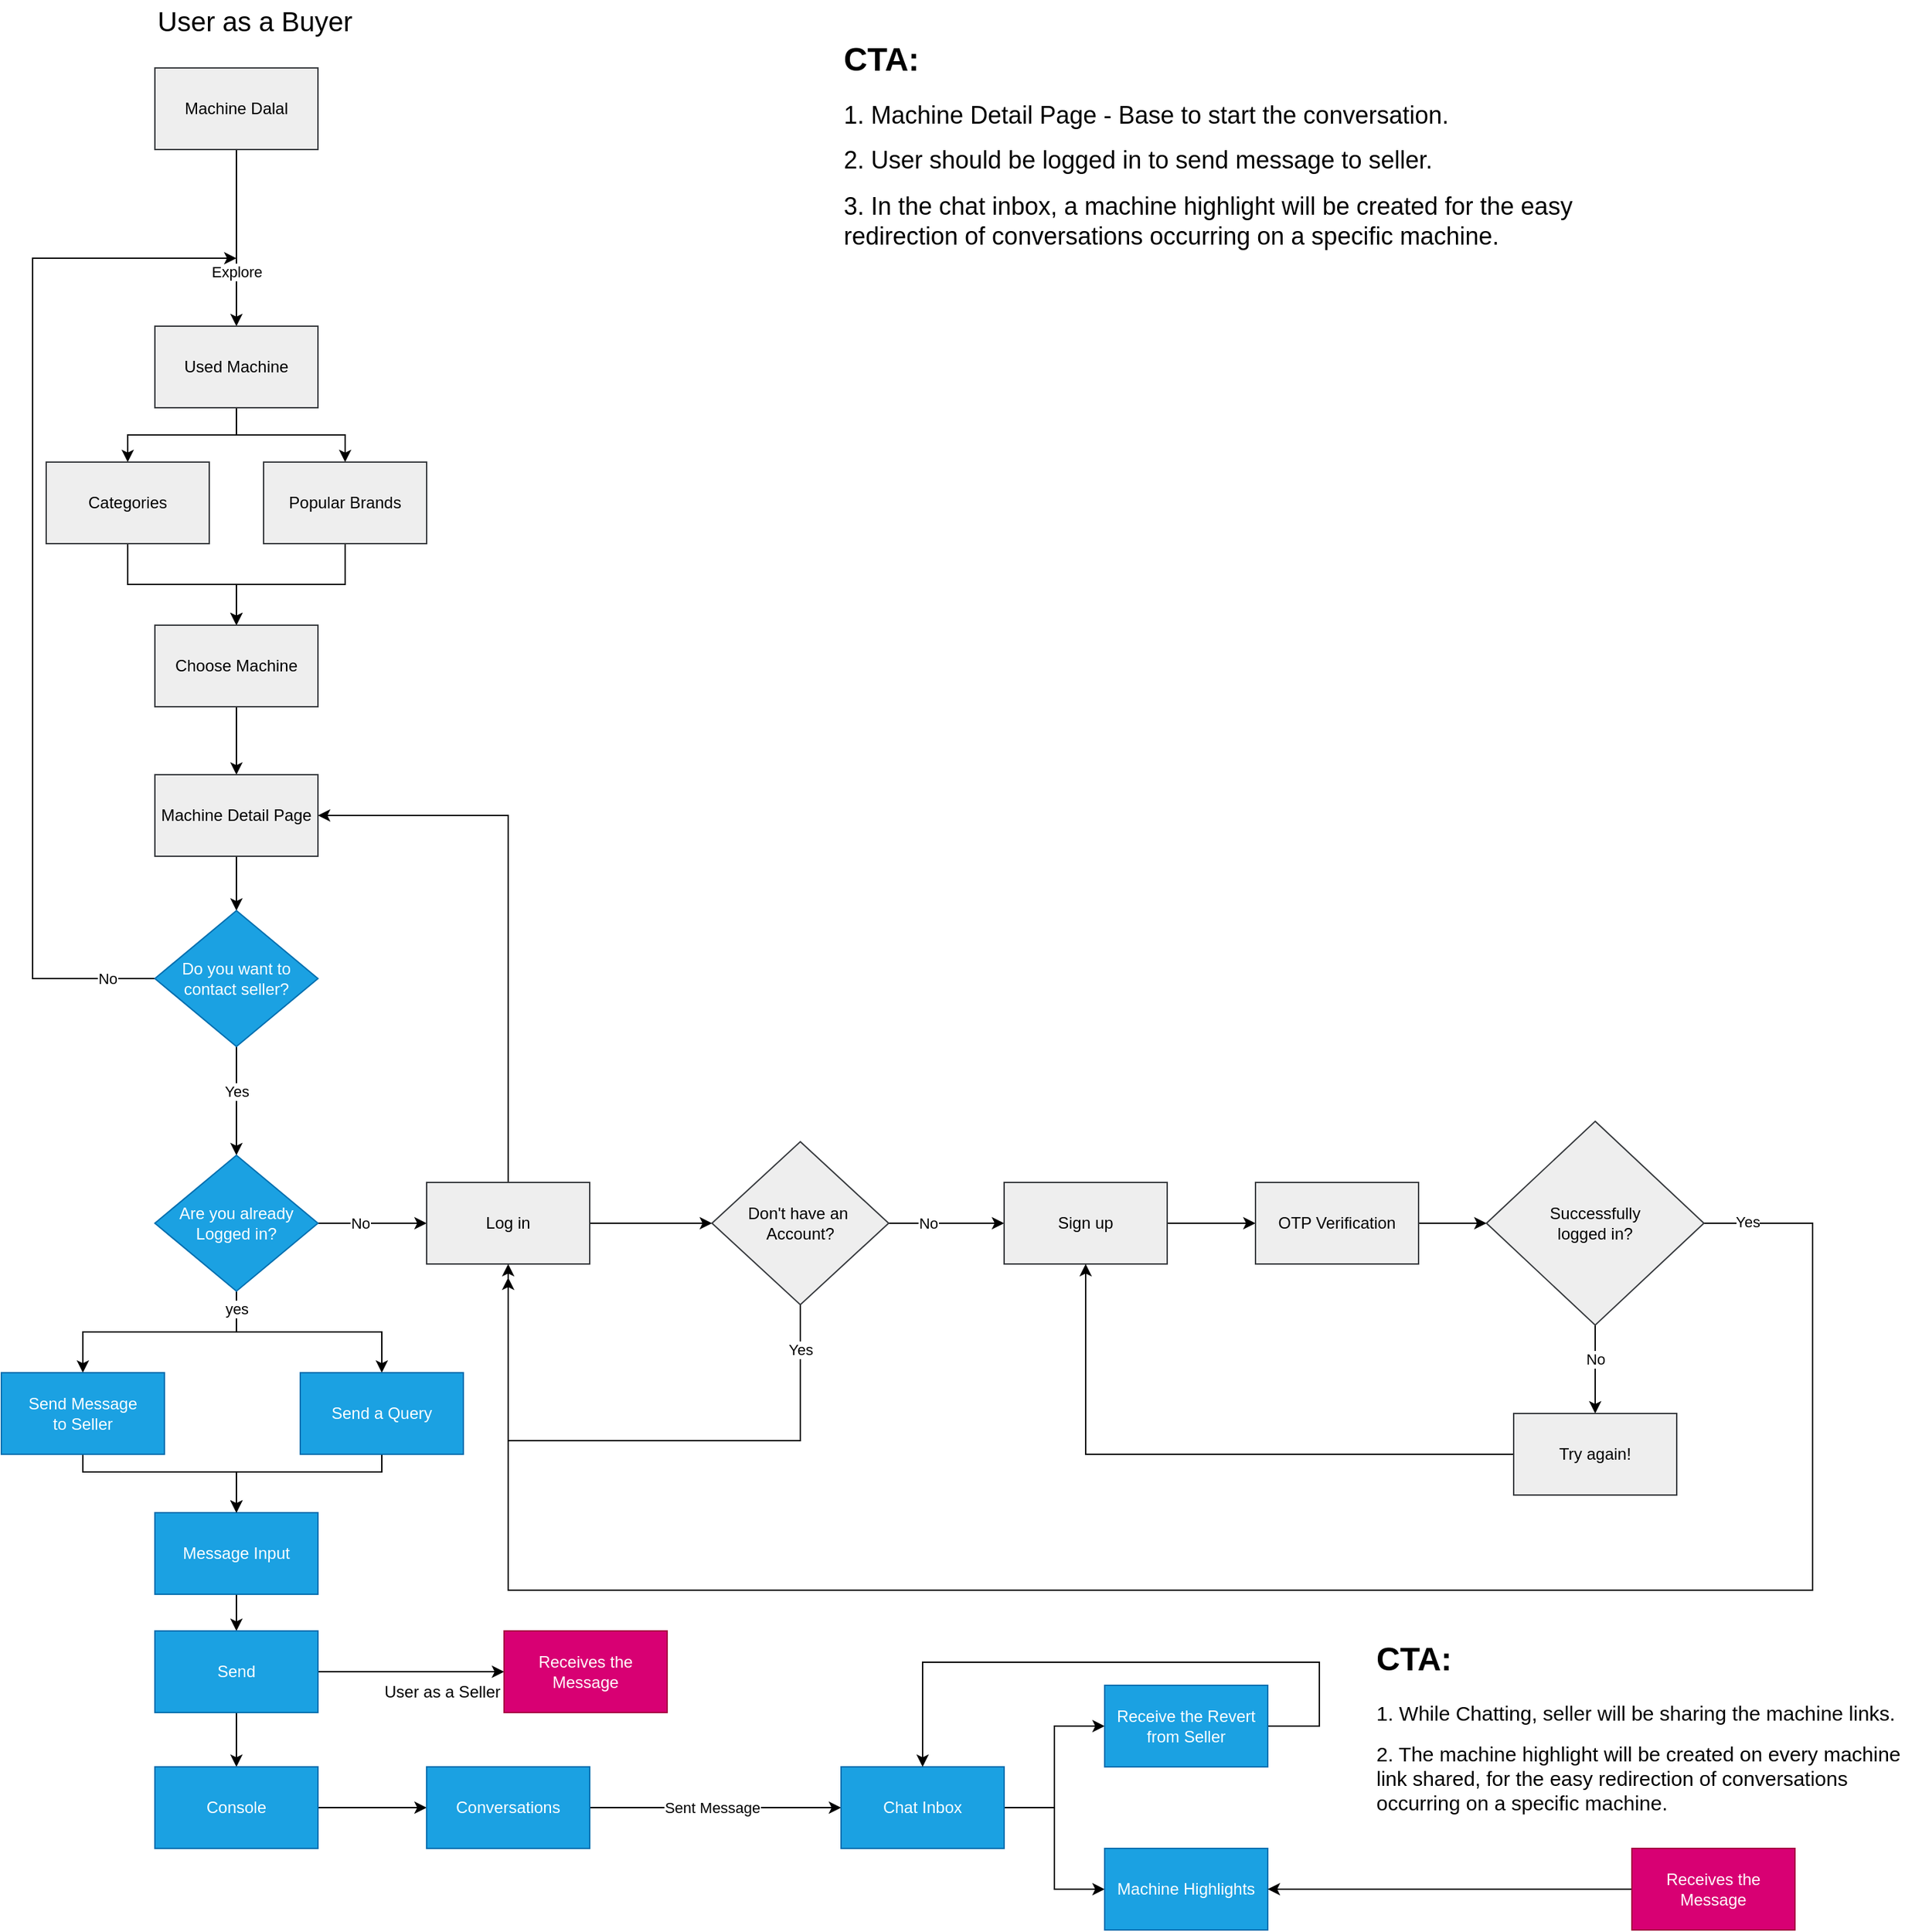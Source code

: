 <mxfile version="26.0.7" pages="2">
  <diagram id="7LfnYc7I17w8YgY3KJMP" name="Buyer">
    <mxGraphModel dx="5193" dy="3527" grid="1" gridSize="10" guides="1" tooltips="1" connect="1" arrows="1" fold="1" page="1" pageScale="1" pageWidth="2336" pageHeight="1654" math="0" shadow="0">
      <root>
        <mxCell id="0" />
        <mxCell id="1" parent="0" />
        <mxCell id="mUFtQo3xhBooaIzGCpHX-1" value="" style="edgeStyle=orthogonalEdgeStyle;rounded=0;orthogonalLoop=1;jettySize=auto;html=1;" parent="1" source="mUFtQo3xhBooaIzGCpHX-3" target="mUFtQo3xhBooaIzGCpHX-7" edge="1">
          <mxGeometry relative="1" as="geometry">
            <mxPoint x="563" y="317" as="targetPoint" />
          </mxGeometry>
        </mxCell>
        <mxCell id="mUFtQo3xhBooaIzGCpHX-2" value="Explore" style="edgeLabel;html=1;align=center;verticalAlign=middle;resizable=0;points=[];" parent="mUFtQo3xhBooaIzGCpHX-1" vertex="1" connectable="0">
          <mxGeometry x="0.504" relative="1" as="geometry">
            <mxPoint y="-8" as="offset" />
          </mxGeometry>
        </mxCell>
        <mxCell id="mUFtQo3xhBooaIzGCpHX-3" value="Machine Dalal" style="rounded=0;whiteSpace=wrap;html=1;fillColor=#eeeeee;strokeColor=#36393d;" parent="1" vertex="1">
          <mxGeometry x="503" y="227" width="120" height="60" as="geometry" />
        </mxCell>
        <mxCell id="mUFtQo3xhBooaIzGCpHX-4" value="&lt;font style=&quot;font-size: 20px;&quot;&gt;User as a Buyer&lt;/font&gt;" style="text;html=1;align=left;verticalAlign=middle;whiteSpace=wrap;rounded=0;" parent="1" vertex="1">
          <mxGeometry x="503" y="177" width="167" height="30" as="geometry" />
        </mxCell>
        <mxCell id="mUFtQo3xhBooaIzGCpHX-5" value="" style="edgeStyle=orthogonalEdgeStyle;rounded=0;orthogonalLoop=1;jettySize=auto;html=1;" parent="1" source="mUFtQo3xhBooaIzGCpHX-7" target="mUFtQo3xhBooaIzGCpHX-9" edge="1">
          <mxGeometry relative="1" as="geometry" />
        </mxCell>
        <mxCell id="mUFtQo3xhBooaIzGCpHX-6" value="" style="edgeStyle=orthogonalEdgeStyle;rounded=0;orthogonalLoop=1;jettySize=auto;html=1;" parent="1" source="mUFtQo3xhBooaIzGCpHX-7" target="mUFtQo3xhBooaIzGCpHX-11" edge="1">
          <mxGeometry relative="1" as="geometry" />
        </mxCell>
        <mxCell id="mUFtQo3xhBooaIzGCpHX-7" value="Used Machine" style="rounded=0;whiteSpace=wrap;html=1;fillColor=#eeeeee;strokeColor=#36393d;" parent="1" vertex="1">
          <mxGeometry x="503" y="417" width="120" height="60" as="geometry" />
        </mxCell>
        <mxCell id="mUFtQo3xhBooaIzGCpHX-8" value="" style="edgeStyle=orthogonalEdgeStyle;rounded=0;orthogonalLoop=1;jettySize=auto;html=1;" parent="1" source="mUFtQo3xhBooaIzGCpHX-9" target="mUFtQo3xhBooaIzGCpHX-13" edge="1">
          <mxGeometry relative="1" as="geometry" />
        </mxCell>
        <mxCell id="mUFtQo3xhBooaIzGCpHX-9" value="Categories" style="rounded=0;whiteSpace=wrap;html=1;fillColor=#eeeeee;strokeColor=#36393d;" parent="1" vertex="1">
          <mxGeometry x="423" y="517" width="120" height="60" as="geometry" />
        </mxCell>
        <mxCell id="mUFtQo3xhBooaIzGCpHX-10" style="edgeStyle=orthogonalEdgeStyle;rounded=0;orthogonalLoop=1;jettySize=auto;html=1;entryX=0.5;entryY=0;entryDx=0;entryDy=0;" parent="1" source="mUFtQo3xhBooaIzGCpHX-11" target="mUFtQo3xhBooaIzGCpHX-13" edge="1">
          <mxGeometry relative="1" as="geometry" />
        </mxCell>
        <mxCell id="mUFtQo3xhBooaIzGCpHX-11" value="Popular Brands" style="rounded=0;whiteSpace=wrap;html=1;fillColor=#eeeeee;strokeColor=#36393d;" parent="1" vertex="1">
          <mxGeometry x="583" y="517" width="120" height="60" as="geometry" />
        </mxCell>
        <mxCell id="mUFtQo3xhBooaIzGCpHX-12" value="" style="edgeStyle=orthogonalEdgeStyle;rounded=0;orthogonalLoop=1;jettySize=auto;html=1;" parent="1" source="mUFtQo3xhBooaIzGCpHX-13" target="mUFtQo3xhBooaIzGCpHX-15" edge="1">
          <mxGeometry relative="1" as="geometry" />
        </mxCell>
        <mxCell id="mUFtQo3xhBooaIzGCpHX-13" value="Choose Machine" style="rounded=0;whiteSpace=wrap;html=1;fillColor=#eeeeee;strokeColor=#36393d;" parent="1" vertex="1">
          <mxGeometry x="503" y="637" width="120" height="60" as="geometry" />
        </mxCell>
        <mxCell id="mUFtQo3xhBooaIzGCpHX-14" value="" style="edgeStyle=orthogonalEdgeStyle;rounded=0;orthogonalLoop=1;jettySize=auto;html=1;" parent="1" source="mUFtQo3xhBooaIzGCpHX-15" target="mUFtQo3xhBooaIzGCpHX-20" edge="1">
          <mxGeometry relative="1" as="geometry" />
        </mxCell>
        <mxCell id="mUFtQo3xhBooaIzGCpHX-15" value="Machine Detail Page" style="rounded=0;whiteSpace=wrap;html=1;fillColor=#eeeeee;strokeColor=#36393d;" parent="1" vertex="1">
          <mxGeometry x="503" y="747" width="120" height="60" as="geometry" />
        </mxCell>
        <mxCell id="mUFtQo3xhBooaIzGCpHX-16" value="" style="edgeStyle=orthogonalEdgeStyle;rounded=0;orthogonalLoop=1;jettySize=auto;html=1;" parent="1" source="mUFtQo3xhBooaIzGCpHX-20" target="mUFtQo3xhBooaIzGCpHX-26" edge="1">
          <mxGeometry relative="1" as="geometry" />
        </mxCell>
        <mxCell id="mUFtQo3xhBooaIzGCpHX-17" value="Yes" style="edgeLabel;html=1;align=center;verticalAlign=middle;resizable=0;points=[];" parent="mUFtQo3xhBooaIzGCpHX-16" vertex="1" connectable="0">
          <mxGeometry x="-0.182" relative="1" as="geometry">
            <mxPoint as="offset" />
          </mxGeometry>
        </mxCell>
        <mxCell id="mUFtQo3xhBooaIzGCpHX-18" style="edgeStyle=orthogonalEdgeStyle;rounded=0;orthogonalLoop=1;jettySize=auto;html=1;" parent="1" source="mUFtQo3xhBooaIzGCpHX-20" edge="1">
          <mxGeometry relative="1" as="geometry">
            <mxPoint x="563" y="367" as="targetPoint" />
            <Array as="points">
              <mxPoint x="413" y="897" />
              <mxPoint x="413" y="367" />
            </Array>
          </mxGeometry>
        </mxCell>
        <mxCell id="mUFtQo3xhBooaIzGCpHX-19" value="No" style="edgeLabel;html=1;align=center;verticalAlign=middle;resizable=0;points=[];" parent="mUFtQo3xhBooaIzGCpHX-18" vertex="1" connectable="0">
          <mxGeometry x="-0.909" relative="1" as="geometry">
            <mxPoint as="offset" />
          </mxGeometry>
        </mxCell>
        <mxCell id="mUFtQo3xhBooaIzGCpHX-20" value="Do you want to contact seller?" style="rhombus;whiteSpace=wrap;html=1;rounded=0;fillColor=#1ba1e2;strokeColor=#006EAF;fontColor=#ffffff;" parent="1" vertex="1">
          <mxGeometry x="503" y="847" width="120" height="100" as="geometry" />
        </mxCell>
        <mxCell id="mUFtQo3xhBooaIzGCpHX-21" value="" style="edgeStyle=orthogonalEdgeStyle;rounded=0;orthogonalLoop=1;jettySize=auto;html=1;" parent="1" source="mUFtQo3xhBooaIzGCpHX-26" target="mUFtQo3xhBooaIzGCpHX-28" edge="1">
          <mxGeometry relative="1" as="geometry" />
        </mxCell>
        <mxCell id="mUFtQo3xhBooaIzGCpHX-22" value="" style="edgeStyle=orthogonalEdgeStyle;rounded=0;orthogonalLoop=1;jettySize=auto;html=1;" parent="1" source="mUFtQo3xhBooaIzGCpHX-26" target="mUFtQo3xhBooaIzGCpHX-38" edge="1">
          <mxGeometry relative="1" as="geometry" />
        </mxCell>
        <mxCell id="mUFtQo3xhBooaIzGCpHX-23" value="No" style="edgeLabel;html=1;align=center;verticalAlign=middle;resizable=0;points=[];" parent="mUFtQo3xhBooaIzGCpHX-22" vertex="1" connectable="0">
          <mxGeometry x="-0.226" y="-1" relative="1" as="geometry">
            <mxPoint y="-1" as="offset" />
          </mxGeometry>
        </mxCell>
        <mxCell id="mUFtQo3xhBooaIzGCpHX-24" value="" style="edgeStyle=orthogonalEdgeStyle;rounded=0;orthogonalLoop=1;jettySize=auto;html=1;" parent="1" source="mUFtQo3xhBooaIzGCpHX-26" target="mUFtQo3xhBooaIzGCpHX-68" edge="1">
          <mxGeometry relative="1" as="geometry" />
        </mxCell>
        <mxCell id="mUFtQo3xhBooaIzGCpHX-25" value="yes" style="edgeLabel;html=1;align=center;verticalAlign=middle;resizable=0;points=[];" parent="mUFtQo3xhBooaIzGCpHX-24" vertex="1" connectable="0">
          <mxGeometry x="-0.849" relative="1" as="geometry">
            <mxPoint as="offset" />
          </mxGeometry>
        </mxCell>
        <mxCell id="mUFtQo3xhBooaIzGCpHX-26" value="Are you already Logged in?" style="rhombus;whiteSpace=wrap;html=1;rounded=0;fillColor=#1ba1e2;fontColor=#ffffff;strokeColor=#006EAF;" parent="1" vertex="1">
          <mxGeometry x="503" y="1027" width="120" height="100" as="geometry" />
        </mxCell>
        <mxCell id="mUFtQo3xhBooaIzGCpHX-27" value="" style="edgeStyle=orthogonalEdgeStyle;rounded=0;orthogonalLoop=1;jettySize=auto;html=1;" parent="1" source="mUFtQo3xhBooaIzGCpHX-28" target="mUFtQo3xhBooaIzGCpHX-30" edge="1">
          <mxGeometry relative="1" as="geometry">
            <Array as="points">
              <mxPoint x="450" y="1260" />
              <mxPoint x="563" y="1260" />
            </Array>
          </mxGeometry>
        </mxCell>
        <mxCell id="mUFtQo3xhBooaIzGCpHX-28" value="Send Message &lt;br&gt;to Seller" style="whiteSpace=wrap;html=1;rounded=0;fillColor=#1ba1e2;fontColor=#ffffff;strokeColor=#006EAF;" parent="1" vertex="1">
          <mxGeometry x="390" y="1187" width="120" height="60" as="geometry" />
        </mxCell>
        <mxCell id="mUFtQo3xhBooaIzGCpHX-29" value="" style="edgeStyle=orthogonalEdgeStyle;rounded=0;orthogonalLoop=1;jettySize=auto;html=1;" parent="1" source="mUFtQo3xhBooaIzGCpHX-30" target="mUFtQo3xhBooaIzGCpHX-33" edge="1">
          <mxGeometry relative="1" as="geometry" />
        </mxCell>
        <mxCell id="mUFtQo3xhBooaIzGCpHX-30" value="Message Input" style="whiteSpace=wrap;html=1;rounded=0;fillColor=#1ba1e2;fontColor=#ffffff;strokeColor=#006EAF;" parent="1" vertex="1">
          <mxGeometry x="503" y="1290" width="120" height="60" as="geometry" />
        </mxCell>
        <mxCell id="mUFtQo3xhBooaIzGCpHX-31" value="" style="edgeStyle=orthogonalEdgeStyle;rounded=0;orthogonalLoop=1;jettySize=auto;html=1;" parent="1" source="mUFtQo3xhBooaIzGCpHX-33" target="mUFtQo3xhBooaIzGCpHX-34" edge="1">
          <mxGeometry relative="1" as="geometry" />
        </mxCell>
        <mxCell id="mUFtQo3xhBooaIzGCpHX-32" value="" style="edgeStyle=orthogonalEdgeStyle;rounded=0;orthogonalLoop=1;jettySize=auto;html=1;" parent="1" source="mUFtQo3xhBooaIzGCpHX-33" target="mUFtQo3xhBooaIzGCpHX-57" edge="1">
          <mxGeometry relative="1" as="geometry" />
        </mxCell>
        <mxCell id="mUFtQo3xhBooaIzGCpHX-33" value="Send" style="whiteSpace=wrap;html=1;rounded=0;fillColor=#1ba1e2;fontColor=#ffffff;strokeColor=#006EAF;" parent="1" vertex="1">
          <mxGeometry x="503" y="1377" width="120" height="60" as="geometry" />
        </mxCell>
        <mxCell id="mUFtQo3xhBooaIzGCpHX-34" value="Receives the Message" style="whiteSpace=wrap;html=1;rounded=0;fillColor=#d80073;fontColor=#ffffff;strokeColor=#A50040;" parent="1" vertex="1">
          <mxGeometry x="760" y="1377" width="120" height="60" as="geometry" />
        </mxCell>
        <mxCell id="mUFtQo3xhBooaIzGCpHX-35" value="User as a Seller" style="text;html=1;align=left;verticalAlign=middle;whiteSpace=wrap;rounded=0;" parent="1" vertex="1">
          <mxGeometry x="670" y="1407" width="100" height="30" as="geometry" />
        </mxCell>
        <mxCell id="mUFtQo3xhBooaIzGCpHX-36" value="" style="edgeStyle=orthogonalEdgeStyle;rounded=0;orthogonalLoop=1;jettySize=auto;html=1;" parent="1" source="mUFtQo3xhBooaIzGCpHX-38" target="mUFtQo3xhBooaIzGCpHX-43" edge="1">
          <mxGeometry relative="1" as="geometry" />
        </mxCell>
        <mxCell id="mUFtQo3xhBooaIzGCpHX-37" style="edgeStyle=orthogonalEdgeStyle;rounded=0;orthogonalLoop=1;jettySize=auto;html=1;entryX=1;entryY=0.5;entryDx=0;entryDy=0;" parent="1" source="mUFtQo3xhBooaIzGCpHX-38" target="mUFtQo3xhBooaIzGCpHX-15" edge="1">
          <mxGeometry relative="1" as="geometry">
            <Array as="points">
              <mxPoint x="763" y="777" />
            </Array>
          </mxGeometry>
        </mxCell>
        <mxCell id="mUFtQo3xhBooaIzGCpHX-38" value="Log in" style="whiteSpace=wrap;html=1;fillColor=#eeeeee;strokeColor=#36393d;rounded=0;" parent="1" vertex="1">
          <mxGeometry x="703" y="1047" width="120" height="60" as="geometry" />
        </mxCell>
        <mxCell id="mUFtQo3xhBooaIzGCpHX-39" style="edgeStyle=orthogonalEdgeStyle;rounded=0;orthogonalLoop=1;jettySize=auto;html=1;" parent="1" source="mUFtQo3xhBooaIzGCpHX-43" edge="1">
          <mxGeometry relative="1" as="geometry">
            <mxPoint x="763" y="1117" as="targetPoint" />
            <Array as="points">
              <mxPoint x="978" y="1237" />
              <mxPoint x="763" y="1237" />
            </Array>
          </mxGeometry>
        </mxCell>
        <mxCell id="mUFtQo3xhBooaIzGCpHX-40" value="Yes" style="edgeLabel;html=1;align=center;verticalAlign=middle;resizable=0;points=[];" parent="mUFtQo3xhBooaIzGCpHX-39" vertex="1" connectable="0">
          <mxGeometry x="-0.85" relative="1" as="geometry">
            <mxPoint as="offset" />
          </mxGeometry>
        </mxCell>
        <mxCell id="mUFtQo3xhBooaIzGCpHX-41" value="" style="edgeStyle=orthogonalEdgeStyle;rounded=0;orthogonalLoop=1;jettySize=auto;html=1;" parent="1" source="mUFtQo3xhBooaIzGCpHX-43" target="mUFtQo3xhBooaIzGCpHX-45" edge="1">
          <mxGeometry relative="1" as="geometry" />
        </mxCell>
        <mxCell id="mUFtQo3xhBooaIzGCpHX-42" value="No" style="edgeLabel;html=1;align=center;verticalAlign=middle;resizable=0;points=[];" parent="mUFtQo3xhBooaIzGCpHX-41" vertex="1" connectable="0">
          <mxGeometry x="-0.318" relative="1" as="geometry">
            <mxPoint as="offset" />
          </mxGeometry>
        </mxCell>
        <mxCell id="mUFtQo3xhBooaIzGCpHX-43" value="Don&#39;t have an&amp;nbsp;&lt;br&gt;Account?" style="rhombus;whiteSpace=wrap;html=1;fillColor=#eeeeee;strokeColor=#36393d;rounded=0;" parent="1" vertex="1">
          <mxGeometry x="913" y="1017" width="130" height="120" as="geometry" />
        </mxCell>
        <mxCell id="mUFtQo3xhBooaIzGCpHX-44" value="" style="edgeStyle=orthogonalEdgeStyle;rounded=0;orthogonalLoop=1;jettySize=auto;html=1;" parent="1" source="mUFtQo3xhBooaIzGCpHX-45" target="mUFtQo3xhBooaIzGCpHX-47" edge="1">
          <mxGeometry relative="1" as="geometry" />
        </mxCell>
        <mxCell id="mUFtQo3xhBooaIzGCpHX-45" value="Sign up" style="whiteSpace=wrap;html=1;fillColor=#eeeeee;strokeColor=#36393d;rounded=0;" parent="1" vertex="1">
          <mxGeometry x="1128" y="1047" width="120" height="60" as="geometry" />
        </mxCell>
        <mxCell id="mUFtQo3xhBooaIzGCpHX-46" value="" style="edgeStyle=orthogonalEdgeStyle;rounded=0;orthogonalLoop=1;jettySize=auto;html=1;" parent="1" source="mUFtQo3xhBooaIzGCpHX-47" target="mUFtQo3xhBooaIzGCpHX-52" edge="1">
          <mxGeometry relative="1" as="geometry" />
        </mxCell>
        <mxCell id="mUFtQo3xhBooaIzGCpHX-47" value="OTP Verification" style="whiteSpace=wrap;html=1;fillColor=#eeeeee;strokeColor=#36393d;rounded=0;" parent="1" vertex="1">
          <mxGeometry x="1313" y="1047" width="120" height="60" as="geometry" />
        </mxCell>
        <mxCell id="mUFtQo3xhBooaIzGCpHX-48" value="" style="edgeStyle=orthogonalEdgeStyle;rounded=0;orthogonalLoop=1;jettySize=auto;html=1;entryX=0.5;entryY=1;entryDx=0;entryDy=0;" parent="1" source="mUFtQo3xhBooaIzGCpHX-52" target="mUFtQo3xhBooaIzGCpHX-38" edge="1">
          <mxGeometry relative="1" as="geometry">
            <mxPoint x="1743" y="1077" as="targetPoint" />
            <Array as="points">
              <mxPoint x="1723" y="1077" />
              <mxPoint x="1723" y="1347" />
              <mxPoint x="763" y="1347" />
            </Array>
          </mxGeometry>
        </mxCell>
        <mxCell id="mUFtQo3xhBooaIzGCpHX-49" value="Yes" style="edgeLabel;html=1;align=center;verticalAlign=middle;resizable=0;points=[];" parent="mUFtQo3xhBooaIzGCpHX-48" vertex="1" connectable="0">
          <mxGeometry x="-0.959" y="1" relative="1" as="geometry">
            <mxPoint as="offset" />
          </mxGeometry>
        </mxCell>
        <mxCell id="mUFtQo3xhBooaIzGCpHX-50" value="" style="edgeStyle=orthogonalEdgeStyle;rounded=0;orthogonalLoop=1;jettySize=auto;html=1;" parent="1" source="mUFtQo3xhBooaIzGCpHX-52" target="mUFtQo3xhBooaIzGCpHX-54" edge="1">
          <mxGeometry relative="1" as="geometry" />
        </mxCell>
        <mxCell id="mUFtQo3xhBooaIzGCpHX-51" value="No" style="edgeLabel;html=1;align=center;verticalAlign=middle;resizable=0;points=[];" parent="mUFtQo3xhBooaIzGCpHX-50" vertex="1" connectable="0">
          <mxGeometry x="-0.446" y="1" relative="1" as="geometry">
            <mxPoint x="-1" y="7" as="offset" />
          </mxGeometry>
        </mxCell>
        <mxCell id="mUFtQo3xhBooaIzGCpHX-52" value="Successfully&lt;br&gt;logged in?" style="rhombus;whiteSpace=wrap;html=1;fillColor=#eeeeee;strokeColor=#36393d;rounded=0;" parent="1" vertex="1">
          <mxGeometry x="1483" y="1002" width="160" height="150" as="geometry" />
        </mxCell>
        <mxCell id="mUFtQo3xhBooaIzGCpHX-53" style="edgeStyle=orthogonalEdgeStyle;rounded=0;orthogonalLoop=1;jettySize=auto;html=1;entryX=0.5;entryY=1;entryDx=0;entryDy=0;" parent="1" source="mUFtQo3xhBooaIzGCpHX-54" target="mUFtQo3xhBooaIzGCpHX-45" edge="1">
          <mxGeometry relative="1" as="geometry" />
        </mxCell>
        <mxCell id="mUFtQo3xhBooaIzGCpHX-54" value="Try again!" style="whiteSpace=wrap;html=1;fillColor=#eeeeee;strokeColor=#36393d;rounded=0;" parent="1" vertex="1">
          <mxGeometry x="1503" y="1217" width="120" height="60" as="geometry" />
        </mxCell>
        <mxCell id="mUFtQo3xhBooaIzGCpHX-55" value="&lt;h1 style=&quot;margin-top: 0px;&quot;&gt;CTA:&lt;/h1&gt;&lt;p&gt;&lt;font style=&quot;font-size: 18px;&quot;&gt;1. Machine Detail Page - Base to start the conversation.&lt;/font&gt;&lt;/p&gt;&lt;p&gt;&lt;font style=&quot;font-size: 18px;&quot;&gt;2. User should be logged in to send message to seller.&lt;/font&gt;&lt;/p&gt;&lt;p&gt;&lt;font style=&quot;font-size: 18px;&quot;&gt;3. In the chat inbox, a machine highlight will be created for the easy redirection of conversations occurring on a specific machine.&lt;/font&gt;&lt;/p&gt;&lt;p&gt;&lt;font style=&quot;font-size: 18px;&quot;&gt;&lt;br&gt;&lt;/font&gt;&lt;/p&gt;" style="text;html=1;whiteSpace=wrap;overflow=hidden;rounded=0;" parent="1" vertex="1">
          <mxGeometry x="1008" y="200" width="589" height="183" as="geometry" />
        </mxCell>
        <mxCell id="mUFtQo3xhBooaIzGCpHX-56" value="" style="edgeStyle=orthogonalEdgeStyle;rounded=0;orthogonalLoop=1;jettySize=auto;html=1;" parent="1" source="mUFtQo3xhBooaIzGCpHX-57" target="mUFtQo3xhBooaIzGCpHX-60" edge="1">
          <mxGeometry relative="1" as="geometry" />
        </mxCell>
        <mxCell id="mUFtQo3xhBooaIzGCpHX-57" value="Console" style="whiteSpace=wrap;html=1;rounded=0;fillColor=#1ba1e2;fontColor=#ffffff;strokeColor=#006EAF;" parent="1" vertex="1">
          <mxGeometry x="503" y="1477" width="120" height="60" as="geometry" />
        </mxCell>
        <mxCell id="mUFtQo3xhBooaIzGCpHX-58" value="" style="edgeStyle=orthogonalEdgeStyle;rounded=0;orthogonalLoop=1;jettySize=auto;html=1;" parent="1" source="mUFtQo3xhBooaIzGCpHX-60" target="mUFtQo3xhBooaIzGCpHX-63" edge="1">
          <mxGeometry relative="1" as="geometry" />
        </mxCell>
        <mxCell id="mUFtQo3xhBooaIzGCpHX-59" value="Sent Message" style="edgeLabel;html=1;align=center;verticalAlign=middle;resizable=0;points=[];" parent="mUFtQo3xhBooaIzGCpHX-58" vertex="1" connectable="0">
          <mxGeometry x="0.165" y="-1" relative="1" as="geometry">
            <mxPoint x="-18" y="-1" as="offset" />
          </mxGeometry>
        </mxCell>
        <mxCell id="mUFtQo3xhBooaIzGCpHX-60" value="Conversations" style="whiteSpace=wrap;html=1;rounded=0;fillColor=#1ba1e2;fontColor=#ffffff;strokeColor=#006EAF;" parent="1" vertex="1">
          <mxGeometry x="703" y="1477" width="120" height="60" as="geometry" />
        </mxCell>
        <mxCell id="mUFtQo3xhBooaIzGCpHX-61" value="" style="edgeStyle=orthogonalEdgeStyle;rounded=0;orthogonalLoop=1;jettySize=auto;html=1;" parent="1" source="mUFtQo3xhBooaIzGCpHX-63" target="mUFtQo3xhBooaIzGCpHX-65" edge="1">
          <mxGeometry relative="1" as="geometry" />
        </mxCell>
        <mxCell id="mUFtQo3xhBooaIzGCpHX-62" value="" style="edgeStyle=orthogonalEdgeStyle;rounded=0;orthogonalLoop=1;jettySize=auto;html=1;" parent="1" source="mUFtQo3xhBooaIzGCpHX-63" target="mUFtQo3xhBooaIzGCpHX-66" edge="1">
          <mxGeometry relative="1" as="geometry" />
        </mxCell>
        <mxCell id="mUFtQo3xhBooaIzGCpHX-63" value="Chat Inbox" style="whiteSpace=wrap;html=1;rounded=0;fillColor=#1ba1e2;fontColor=#ffffff;strokeColor=#006EAF;" parent="1" vertex="1">
          <mxGeometry x="1008" y="1477" width="120" height="60" as="geometry" />
        </mxCell>
        <mxCell id="mUFtQo3xhBooaIzGCpHX-64" style="edgeStyle=orthogonalEdgeStyle;rounded=0;orthogonalLoop=1;jettySize=auto;html=1;entryX=0.5;entryY=0;entryDx=0;entryDy=0;" parent="1" source="mUFtQo3xhBooaIzGCpHX-65" target="mUFtQo3xhBooaIzGCpHX-63" edge="1">
          <mxGeometry relative="1" as="geometry">
            <Array as="points">
              <mxPoint x="1360" y="1447" />
              <mxPoint x="1360" y="1400" />
              <mxPoint x="1068" y="1400" />
            </Array>
          </mxGeometry>
        </mxCell>
        <mxCell id="mUFtQo3xhBooaIzGCpHX-65" value="Receive the Revert from Seller" style="whiteSpace=wrap;html=1;rounded=0;fillColor=#1ba1e2;fontColor=#ffffff;strokeColor=#006EAF;" parent="1" vertex="1">
          <mxGeometry x="1202" y="1417" width="120" height="60" as="geometry" />
        </mxCell>
        <mxCell id="mUFtQo3xhBooaIzGCpHX-66" value="Machine Highlights" style="whiteSpace=wrap;html=1;rounded=0;fillColor=#1ba1e2;fontColor=#ffffff;strokeColor=#006EAF;" parent="1" vertex="1">
          <mxGeometry x="1202" y="1537" width="120" height="60" as="geometry" />
        </mxCell>
        <mxCell id="mUFtQo3xhBooaIzGCpHX-67" style="edgeStyle=orthogonalEdgeStyle;rounded=0;orthogonalLoop=1;jettySize=auto;html=1;entryX=0.5;entryY=0;entryDx=0;entryDy=0;" parent="1" source="mUFtQo3xhBooaIzGCpHX-68" target="mUFtQo3xhBooaIzGCpHX-30" edge="1">
          <mxGeometry relative="1" as="geometry">
            <Array as="points">
              <mxPoint x="670" y="1260" />
              <mxPoint x="563" y="1260" />
            </Array>
          </mxGeometry>
        </mxCell>
        <mxCell id="mUFtQo3xhBooaIzGCpHX-68" value="Send a Query" style="whiteSpace=wrap;html=1;fillColor=#1ba1e2;strokeColor=#006EAF;fontColor=#ffffff;rounded=0;" parent="1" vertex="1">
          <mxGeometry x="610" y="1187" width="120" height="60" as="geometry" />
        </mxCell>
        <mxCell id="mUFtQo3xhBooaIzGCpHX-69" style="edgeStyle=orthogonalEdgeStyle;rounded=0;orthogonalLoop=1;jettySize=auto;html=1;entryX=1;entryY=0.5;entryDx=0;entryDy=0;" parent="1" source="mUFtQo3xhBooaIzGCpHX-70" target="mUFtQo3xhBooaIzGCpHX-66" edge="1">
          <mxGeometry relative="1" as="geometry">
            <Array as="points">
              <mxPoint x="1530" y="1567" />
            </Array>
          </mxGeometry>
        </mxCell>
        <mxCell id="mUFtQo3xhBooaIzGCpHX-70" value="Receives the Message" style="whiteSpace=wrap;html=1;rounded=0;fillColor=#d80073;fontColor=#ffffff;strokeColor=#A50040;" parent="1" vertex="1">
          <mxGeometry x="1590" y="1537" width="120" height="60" as="geometry" />
        </mxCell>
        <mxCell id="mUFtQo3xhBooaIzGCpHX-71" value="&lt;h1 style=&quot;margin-top: 0px;&quot;&gt;CTA:&lt;/h1&gt;&lt;p&gt;&lt;span style=&quot;background-color: transparent; color: light-dark(rgb(0, 0, 0), rgb(255, 255, 255));&quot;&gt;&lt;font style=&quot;font-size: 15px;&quot;&gt;1. While Chatting, seller will be sharing the machine links.&lt;/font&gt;&lt;/span&gt;&lt;/p&gt;&lt;p&gt;&lt;font style=&quot;font-size: 15px;&quot;&gt;&lt;span style=&quot;background-color: transparent; color: light-dark(rgb(0, 0, 0), rgb(255, 255, 255));&quot;&gt;2. The&amp;nbsp;&lt;/span&gt;&lt;span style=&quot;background-color: transparent; color: light-dark(rgb(0, 0, 0), rgb(255, 255, 255));&quot;&gt;machine highlight will be created on every machine link shared, for the easy redirection of conversations occurring on a specific machine.&lt;/span&gt;&lt;/font&gt;&lt;/p&gt;" style="text;html=1;whiteSpace=wrap;overflow=hidden;rounded=0;" parent="1" vertex="1">
          <mxGeometry x="1400" y="1377" width="390" height="143" as="geometry" />
        </mxCell>
      </root>
    </mxGraphModel>
  </diagram>
  <diagram name="Seller" id="VcVCJwZINSCBHUVSe04W">
    <mxGraphModel dx="1558" dy="1058" grid="1" gridSize="10" guides="1" tooltips="1" connect="1" arrows="1" fold="1" page="1" pageScale="1" pageWidth="2336" pageHeight="1654" math="0" shadow="0">
      <root>
        <mxCell id="0" />
        <mxCell id="1" parent="0" />
        <mxCell id="jAXef5rCw5GvEdmf721y-1" value="Receives the Message" style="whiteSpace=wrap;html=1;rounded=0;fillColor=#d80073;fontColor=#ffffff;strokeColor=#A50040;" vertex="1" parent="1">
          <mxGeometry x="130" y="370" width="120" height="60" as="geometry" />
        </mxCell>
        <mxCell id="jAXef5rCw5GvEdmf721y-2" value="user as a seller" style="text;html=1;align=left;verticalAlign=middle;whiteSpace=wrap;rounded=0;" vertex="1" parent="1">
          <mxGeometry x="90" y="330" width="120" height="40" as="geometry" />
        </mxCell>
        <mxCell id="jAXef5rCw5GvEdmf721y-3" value="" style="edgeStyle=orthogonalEdgeStyle;rounded=0;orthogonalLoop=1;jettySize=auto;html=1;" edge="1" parent="1" source="jAXef5rCw5GvEdmf721y-5" target="jAXef5rCw5GvEdmf721y-7">
          <mxGeometry relative="1" as="geometry" />
        </mxCell>
        <mxCell id="jAXef5rCw5GvEdmf721y-4" value="" style="edgeStyle=orthogonalEdgeStyle;rounded=0;orthogonalLoop=1;jettySize=auto;html=1;" edge="1" parent="1" source="jAXef5rCw5GvEdmf721y-5" target="jAXef5rCw5GvEdmf721y-9">
          <mxGeometry relative="1" as="geometry" />
        </mxCell>
        <mxCell id="jAXef5rCw5GvEdmf721y-5" value="&lt;font style=&quot;font-size: 20px;&quot;&gt;Buyer&lt;/font&gt;" style="text;html=1;align=center;verticalAlign=middle;whiteSpace=wrap;rounded=0;" vertex="1" parent="1">
          <mxGeometry x="140" y="60" width="120" height="40" as="geometry" />
        </mxCell>
        <mxCell id="jAXef5rCw5GvEdmf721y-6" style="edgeStyle=orthogonalEdgeStyle;rounded=0;orthogonalLoop=1;jettySize=auto;html=1;entryX=0.5;entryY=0;entryDx=0;entryDy=0;" edge="1" parent="1" source="jAXef5rCw5GvEdmf721y-7" target="jAXef5rCw5GvEdmf721y-1">
          <mxGeometry relative="1" as="geometry">
            <Array as="points">
              <mxPoint x="100" y="280" />
              <mxPoint x="190" y="280" />
            </Array>
          </mxGeometry>
        </mxCell>
        <mxCell id="jAXef5rCw5GvEdmf721y-7" value="Have a Query?" style="whiteSpace=wrap;html=1;fillColor=#1ba1e2;strokeColor=#006EAF;fontColor=#ffffff;" vertex="1" parent="1">
          <mxGeometry x="40" y="150" width="120" height="60" as="geometry" />
        </mxCell>
        <mxCell id="jAXef5rCw5GvEdmf721y-8" style="edgeStyle=orthogonalEdgeStyle;rounded=0;orthogonalLoop=1;jettySize=auto;html=1;" edge="1" parent="1" source="jAXef5rCw5GvEdmf721y-9">
          <mxGeometry relative="1" as="geometry">
            <mxPoint x="190" y="370" as="targetPoint" />
            <Array as="points">
              <mxPoint x="295" y="280" />
              <mxPoint x="190" y="280" />
            </Array>
          </mxGeometry>
        </mxCell>
        <mxCell id="jAXef5rCw5GvEdmf721y-9" value="Send Message to seller" style="whiteSpace=wrap;html=1;fillColor=#1ba1e2;strokeColor=#006EAF;fontColor=#ffffff;" vertex="1" parent="1">
          <mxGeometry x="230" y="150" width="130" height="60" as="geometry" />
        </mxCell>
        <mxCell id="jAXef5rCw5GvEdmf721y-10" value="" style="edgeStyle=orthogonalEdgeStyle;rounded=0;orthogonalLoop=1;jettySize=auto;html=1;" edge="1" parent="1" source="jAXef5rCw5GvEdmf721y-12" target="jAXef5rCw5GvEdmf721y-15">
          <mxGeometry relative="1" as="geometry" />
        </mxCell>
        <mxCell id="jAXef5rCw5GvEdmf721y-11" value="No" style="edgeLabel;html=1;align=center;verticalAlign=middle;resizable=0;points=[];" vertex="1" connectable="0" parent="jAXef5rCw5GvEdmf721y-10">
          <mxGeometry x="-0.226" y="-1" relative="1" as="geometry">
            <mxPoint y="-1" as="offset" />
          </mxGeometry>
        </mxCell>
        <mxCell id="jAXef5rCw5GvEdmf721y-12" value="Are you already Logged in?" style="rhombus;whiteSpace=wrap;html=1;rounded=0;fillColor=#d80073;fontColor=#ffffff;strokeColor=#A50040;" vertex="1" parent="1">
          <mxGeometry x="130" y="455.0" width="120" height="100" as="geometry" />
        </mxCell>
        <mxCell id="jAXef5rCw5GvEdmf721y-13" value="" style="edgeStyle=orthogonalEdgeStyle;rounded=0;orthogonalLoop=1;jettySize=auto;html=1;" edge="1" parent="1" source="jAXef5rCw5GvEdmf721y-15" target="jAXef5rCw5GvEdmf721y-20">
          <mxGeometry relative="1" as="geometry" />
        </mxCell>
        <mxCell id="jAXef5rCw5GvEdmf721y-14" value="" style="edgeStyle=orthogonalEdgeStyle;rounded=0;orthogonalLoop=1;jettySize=auto;html=1;" edge="1" parent="1" source="jAXef5rCw5GvEdmf721y-15" target="jAXef5rCw5GvEdmf721y-31">
          <mxGeometry relative="1" as="geometry" />
        </mxCell>
        <mxCell id="jAXef5rCw5GvEdmf721y-15" value="Log in" style="whiteSpace=wrap;html=1;fillColor=#eeeeee;strokeColor=#36393d;rounded=0;" vertex="1" parent="1">
          <mxGeometry x="330" y="475.0" width="120" height="60" as="geometry" />
        </mxCell>
        <mxCell id="jAXef5rCw5GvEdmf721y-16" style="edgeStyle=orthogonalEdgeStyle;rounded=0;orthogonalLoop=1;jettySize=auto;html=1;entryX=0.5;entryY=0;entryDx=0;entryDy=0;" edge="1" parent="1" source="jAXef5rCw5GvEdmf721y-20" target="jAXef5rCw5GvEdmf721y-15">
          <mxGeometry relative="1" as="geometry">
            <mxPoint x="390" y="560" as="targetPoint" />
            <Array as="points">
              <mxPoint x="605" y="370" />
              <mxPoint x="390" y="370" />
            </Array>
          </mxGeometry>
        </mxCell>
        <mxCell id="jAXef5rCw5GvEdmf721y-17" value="Yes" style="edgeLabel;html=1;align=center;verticalAlign=middle;resizable=0;points=[];" vertex="1" connectable="0" parent="jAXef5rCw5GvEdmf721y-16">
          <mxGeometry x="-0.85" relative="1" as="geometry">
            <mxPoint y="-6" as="offset" />
          </mxGeometry>
        </mxCell>
        <mxCell id="jAXef5rCw5GvEdmf721y-18" value="" style="edgeStyle=orthogonalEdgeStyle;rounded=0;orthogonalLoop=1;jettySize=auto;html=1;" edge="1" parent="1" source="jAXef5rCw5GvEdmf721y-20" target="jAXef5rCw5GvEdmf721y-22">
          <mxGeometry relative="1" as="geometry" />
        </mxCell>
        <mxCell id="jAXef5rCw5GvEdmf721y-19" value="No" style="edgeLabel;html=1;align=center;verticalAlign=middle;resizable=0;points=[];" vertex="1" connectable="0" parent="jAXef5rCw5GvEdmf721y-18">
          <mxGeometry x="-0.318" relative="1" as="geometry">
            <mxPoint as="offset" />
          </mxGeometry>
        </mxCell>
        <mxCell id="jAXef5rCw5GvEdmf721y-20" value="Don&#39;t have an&amp;nbsp;&lt;br&gt;Account?" style="rhombus;whiteSpace=wrap;html=1;fillColor=#eeeeee;strokeColor=#36393d;rounded=0;" vertex="1" parent="1">
          <mxGeometry x="540" y="445.0" width="130" height="120" as="geometry" />
        </mxCell>
        <mxCell id="jAXef5rCw5GvEdmf721y-21" value="" style="edgeStyle=orthogonalEdgeStyle;rounded=0;orthogonalLoop=1;jettySize=auto;html=1;" edge="1" parent="1" source="jAXef5rCw5GvEdmf721y-22" target="jAXef5rCw5GvEdmf721y-24">
          <mxGeometry relative="1" as="geometry" />
        </mxCell>
        <mxCell id="jAXef5rCw5GvEdmf721y-22" value="Sign up" style="whiteSpace=wrap;html=1;fillColor=#eeeeee;strokeColor=#36393d;rounded=0;" vertex="1" parent="1">
          <mxGeometry x="755" y="475.0" width="120" height="60" as="geometry" />
        </mxCell>
        <mxCell id="jAXef5rCw5GvEdmf721y-23" value="" style="edgeStyle=orthogonalEdgeStyle;rounded=0;orthogonalLoop=1;jettySize=auto;html=1;" edge="1" parent="1" source="jAXef5rCw5GvEdmf721y-24" target="jAXef5rCw5GvEdmf721y-27">
          <mxGeometry relative="1" as="geometry" />
        </mxCell>
        <mxCell id="jAXef5rCw5GvEdmf721y-24" value="OTP Verification" style="whiteSpace=wrap;html=1;fillColor=#eeeeee;strokeColor=#36393d;rounded=0;" vertex="1" parent="1">
          <mxGeometry x="940" y="475.0" width="120" height="60" as="geometry" />
        </mxCell>
        <mxCell id="jAXef5rCw5GvEdmf721y-25" value="" style="edgeStyle=orthogonalEdgeStyle;rounded=0;orthogonalLoop=1;jettySize=auto;html=1;" edge="1" parent="1" source="jAXef5rCw5GvEdmf721y-27" target="jAXef5rCw5GvEdmf721y-29">
          <mxGeometry relative="1" as="geometry" />
        </mxCell>
        <mxCell id="jAXef5rCw5GvEdmf721y-26" value="No" style="edgeLabel;html=1;align=center;verticalAlign=middle;resizable=0;points=[];" vertex="1" connectable="0" parent="jAXef5rCw5GvEdmf721y-25">
          <mxGeometry x="-0.446" y="1" relative="1" as="geometry">
            <mxPoint x="-1" y="7" as="offset" />
          </mxGeometry>
        </mxCell>
        <mxCell id="jAXef5rCw5GvEdmf721y-27" value="Successfully&lt;br&gt;logged in?" style="rhombus;whiteSpace=wrap;html=1;fillColor=#eeeeee;strokeColor=#36393d;rounded=0;" vertex="1" parent="1">
          <mxGeometry x="1110" y="430.0" width="160" height="150" as="geometry" />
        </mxCell>
        <mxCell id="jAXef5rCw5GvEdmf721y-28" style="edgeStyle=orthogonalEdgeStyle;rounded=0;orthogonalLoop=1;jettySize=auto;html=1;entryX=0.5;entryY=1;entryDx=0;entryDy=0;" edge="1" parent="1" source="jAXef5rCw5GvEdmf721y-29" target="jAXef5rCw5GvEdmf721y-22">
          <mxGeometry relative="1" as="geometry" />
        </mxCell>
        <mxCell id="jAXef5rCw5GvEdmf721y-29" value="Try again!" style="whiteSpace=wrap;html=1;fillColor=#eeeeee;strokeColor=#36393d;rounded=0;" vertex="1" parent="1">
          <mxGeometry x="1130" y="645.0" width="120" height="60" as="geometry" />
        </mxCell>
        <mxCell id="jAXef5rCw5GvEdmf721y-30" value="" style="edgeStyle=orthogonalEdgeStyle;rounded=0;orthogonalLoop=1;jettySize=auto;html=1;" edge="1" parent="1" source="jAXef5rCw5GvEdmf721y-31" target="jAXef5rCw5GvEdmf721y-33">
          <mxGeometry relative="1" as="geometry" />
        </mxCell>
        <mxCell id="jAXef5rCw5GvEdmf721y-31" value="Landing Page" style="whiteSpace=wrap;html=1;fillColor=#d80073;strokeColor=#A50040;rounded=0;fontColor=#ffffff;" vertex="1" parent="1">
          <mxGeometry x="330" y="600.0" width="120" height="60" as="geometry" />
        </mxCell>
        <mxCell id="jAXef5rCw5GvEdmf721y-32" value="" style="edgeStyle=orthogonalEdgeStyle;rounded=0;orthogonalLoop=1;jettySize=auto;html=1;" edge="1" parent="1" source="jAXef5rCw5GvEdmf721y-33" target="jAXef5rCw5GvEdmf721y-36">
          <mxGeometry relative="1" as="geometry" />
        </mxCell>
        <mxCell id="jAXef5rCw5GvEdmf721y-33" value="Console" style="whiteSpace=wrap;html=1;fillColor=#d80073;strokeColor=#A50040;rounded=0;fontColor=#ffffff;" vertex="1" parent="1">
          <mxGeometry x="330" y="705.0" width="120" height="60" as="geometry" />
        </mxCell>
        <mxCell id="jAXef5rCw5GvEdmf721y-34" value="" style="edgeStyle=orthogonalEdgeStyle;rounded=0;orthogonalLoop=1;jettySize=auto;html=1;" edge="1" parent="1" source="jAXef5rCw5GvEdmf721y-36" target="jAXef5rCw5GvEdmf721y-40">
          <mxGeometry relative="1" as="geometry" />
        </mxCell>
        <mxCell id="jAXef5rCw5GvEdmf721y-35" value="Select" style="edgeLabel;html=1;align=center;verticalAlign=middle;resizable=0;points=[];" vertex="1" connectable="0" parent="jAXef5rCw5GvEdmf721y-34">
          <mxGeometry x="-0.001" relative="1" as="geometry">
            <mxPoint as="offset" />
          </mxGeometry>
        </mxCell>
        <mxCell id="jAXef5rCw5GvEdmf721y-36" value="Conversation" style="whiteSpace=wrap;html=1;fillColor=#d80073;strokeColor=#A50040;rounded=0;fontColor=#ffffff;" vertex="1" parent="1">
          <mxGeometry x="330" y="827.0" width="120" height="60" as="geometry" />
        </mxCell>
        <mxCell id="jAXef5rCw5GvEdmf721y-37" style="edgeStyle=orthogonalEdgeStyle;rounded=0;orthogonalLoop=1;jettySize=auto;html=1;" edge="1" parent="1" source="jAXef5rCw5GvEdmf721y-40" target="jAXef5rCw5GvEdmf721y-48">
          <mxGeometry relative="1" as="geometry" />
        </mxCell>
        <mxCell id="jAXef5rCw5GvEdmf721y-38" style="edgeStyle=orthogonalEdgeStyle;rounded=0;orthogonalLoop=1;jettySize=auto;html=1;" edge="1" parent="1" source="jAXef5rCw5GvEdmf721y-40" target="jAXef5rCw5GvEdmf721y-42">
          <mxGeometry relative="1" as="geometry">
            <Array as="points">
              <mxPoint x="390" y="1030" />
              <mxPoint x="220" y="1030" />
            </Array>
          </mxGeometry>
        </mxCell>
        <mxCell id="jAXef5rCw5GvEdmf721y-39" style="edgeStyle=orthogonalEdgeStyle;rounded=0;orthogonalLoop=1;jettySize=auto;html=1;entryX=0.5;entryY=0;entryDx=0;entryDy=0;" edge="1" parent="1" source="jAXef5rCw5GvEdmf721y-40" target="jAXef5rCw5GvEdmf721y-45">
          <mxGeometry relative="1" as="geometry">
            <Array as="points">
              <mxPoint x="390" y="1030" />
              <mxPoint x="560" y="1030" />
            </Array>
          </mxGeometry>
        </mxCell>
        <mxCell id="jAXef5rCw5GvEdmf721y-40" value="Chat Inbox" style="whiteSpace=wrap;html=1;fillColor=#d80073;strokeColor=#A50040;rounded=0;fontColor=#ffffff;" vertex="1" parent="1">
          <mxGeometry x="330" y="950.0" width="120" height="60" as="geometry" />
        </mxCell>
        <mxCell id="jAXef5rCw5GvEdmf721y-41" style="edgeStyle=orthogonalEdgeStyle;rounded=0;orthogonalLoop=1;jettySize=auto;html=1;entryX=0;entryY=0.5;entryDx=0;entryDy=0;" edge="1" parent="1" source="jAXef5rCw5GvEdmf721y-42" target="jAXef5rCw5GvEdmf721y-40">
          <mxGeometry relative="1" as="geometry">
            <Array as="points">
              <mxPoint x="130" y="1090" />
              <mxPoint x="130" y="980" />
            </Array>
          </mxGeometry>
        </mxCell>
        <mxCell id="jAXef5rCw5GvEdmf721y-42" value="Send Message (revert the buyer)" style="whiteSpace=wrap;html=1;fillColor=#d80073;strokeColor=#A50040;rounded=0;fontColor=#ffffff;" vertex="1" parent="1">
          <mxGeometry x="160" y="1060" width="120" height="60" as="geometry" />
        </mxCell>
        <mxCell id="jAXef5rCw5GvEdmf721y-43" value="&lt;font style=&quot;font-size: 20px;&quot;&gt;Seller&lt;/font&gt;" style="text;html=1;align=center;verticalAlign=middle;whiteSpace=wrap;rounded=0;" vertex="1" parent="1">
          <mxGeometry x="30" y="485" width="120" height="40" as="geometry" />
        </mxCell>
        <mxCell id="jAXef5rCw5GvEdmf721y-44" value="&lt;h1 style=&quot;margin-top: 0px;&quot;&gt;CTA:&lt;/h1&gt;&lt;p&gt;&lt;span style=&quot;font-size: 18px; background-color: transparent; color: light-dark(rgb(0, 0, 0), rgb(255, 255, 255));&quot;&gt;1. User should be logged in to respond to the buyers messages.&lt;/span&gt;&lt;/p&gt;&lt;p&gt;&lt;span style=&quot;font-size: 18px; background-color: transparent; color: light-dark(rgb(0, 0, 0), rgb(255, 255, 255));&quot;&gt;2.&amp;nbsp;&lt;/span&gt;&lt;span style=&quot;font-size: 18px; background-color: transparent; color: light-dark(rgb(0, 0, 0), rgb(255, 255, 255));&quot;&gt;In the chat inbox, a machine highlight will be created for the easy redirection of conversations occurring on a specific machine.&lt;/span&gt;&lt;/p&gt;" style="text;html=1;whiteSpace=wrap;overflow=hidden;rounded=0;" vertex="1" parent="1">
          <mxGeometry x="628" y="70" width="612" height="150" as="geometry" />
        </mxCell>
        <mxCell id="jAXef5rCw5GvEdmf721y-45" value="Machine Highlights" style="whiteSpace=wrap;html=1;fillColor=#d80073;strokeColor=#A50040;rounded=0;fontColor=#ffffff;" vertex="1" parent="1">
          <mxGeometry x="500" y="1060" width="120" height="60" as="geometry" />
        </mxCell>
        <mxCell id="jAXef5rCw5GvEdmf721y-46" value="&lt;h1 style=&quot;margin-top: 0px;&quot;&gt;CTA:&lt;/h1&gt;&lt;p&gt;&lt;span style=&quot;font-size: 18px; background-color: transparent; color: light-dark(rgb(0, 0, 0), rgb(255, 255, 255));&quot;&gt;1. While Chatting, seller can share the machine links via &quot;+&quot; media share option.&lt;/span&gt;&lt;/p&gt;&lt;p&gt;&lt;span style=&quot;font-size: 18px; background-color: transparent; color: light-dark(rgb(0, 0, 0), rgb(255, 255, 255));&quot;&gt;2. The&amp;nbsp;&lt;/span&gt;&lt;span style=&quot;font-size: 18px; background-color: transparent; color: light-dark(rgb(0, 0, 0), rgb(255, 255, 255));&quot;&gt;machine highlight will be created on every machine link shared, for the easy redirection of conversations occurring on a specific machine.&lt;/span&gt;&lt;/p&gt;" style="text;html=1;whiteSpace=wrap;overflow=hidden;rounded=0;" vertex="1" parent="1">
          <mxGeometry x="670" y="960" width="440" height="210" as="geometry" />
        </mxCell>
        <mxCell id="jAXef5rCw5GvEdmf721y-47" style="edgeStyle=orthogonalEdgeStyle;rounded=0;orthogonalLoop=1;jettySize=auto;html=1;entryX=0;entryY=0.5;entryDx=0;entryDy=0;" edge="1" parent="1" source="jAXef5rCw5GvEdmf721y-48" target="jAXef5rCw5GvEdmf721y-45">
          <mxGeometry relative="1" as="geometry">
            <Array as="points">
              <mxPoint x="390" y="1210" />
              <mxPoint x="475" y="1210" />
              <mxPoint x="475" y="1090" />
            </Array>
          </mxGeometry>
        </mxCell>
        <mxCell id="jAXef5rCw5GvEdmf721y-48" value="Share Machine&lt;br&gt;(Links)" style="whiteSpace=wrap;html=1;fillColor=#d80073;strokeColor=#A50040;rounded=0;fontColor=#ffffff;" vertex="1" parent="1">
          <mxGeometry x="330" y="1130" width="120" height="60" as="geometry" />
        </mxCell>
        <mxCell id="jAXef5rCw5GvEdmf721y-49" value="" style="shape=image;html=1;verticalAlign=top;verticalLabelPosition=bottom;labelBackgroundColor=#ffffff;imageAspect=0;aspect=fixed;image=https://cdn0.iconfinder.com/data/icons/google-material-design-3-0/48/ic_add_circle_48px-128.png" vertex="1" parent="1">
          <mxGeometry x="382.5" y="1175" width="15" height="15" as="geometry" />
        </mxCell>
      </root>
    </mxGraphModel>
  </diagram>
</mxfile>
